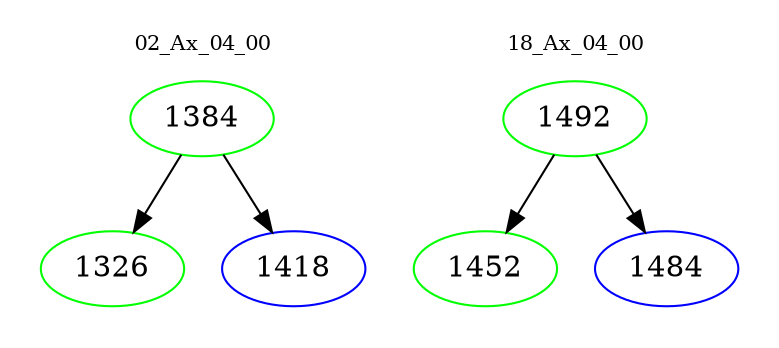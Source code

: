 digraph{
subgraph cluster_0 {
color = white
label = "02_Ax_04_00";
fontsize=10;
T0_1384 [label="1384", color="green"]
T0_1384 -> T0_1326 [color="black"]
T0_1326 [label="1326", color="green"]
T0_1384 -> T0_1418 [color="black"]
T0_1418 [label="1418", color="blue"]
}
subgraph cluster_1 {
color = white
label = "18_Ax_04_00";
fontsize=10;
T1_1492 [label="1492", color="green"]
T1_1492 -> T1_1452 [color="black"]
T1_1452 [label="1452", color="green"]
T1_1492 -> T1_1484 [color="black"]
T1_1484 [label="1484", color="blue"]
}
}

